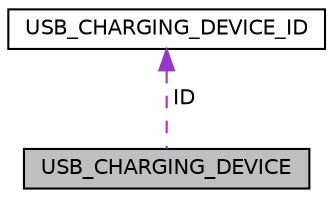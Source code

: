 digraph "USB_CHARGING_DEVICE"
{
  edge [fontname="Helvetica",fontsize="10",labelfontname="Helvetica",labelfontsize="10"];
  node [fontname="Helvetica",fontsize="10",shape=record];
  Node1 [label="USB_CHARGING_DEVICE",height=0.2,width=0.4,color="black", fillcolor="grey75", style="filled", fontcolor="black"];
  Node2 -> Node1 [dir="back",color="darkorchid3",fontsize="10",style="dashed",label=" ID" ,fontname="Helvetica"];
  Node2 [label="USB_CHARGING_DEVICE_ID",height=0.2,width=0.4,color="black", fillcolor="white", style="filled",URL="$struct_u_s_b___c_h_a_r_g_i_n_g___d_e_v_i_c_e___i_d.html"];
}

